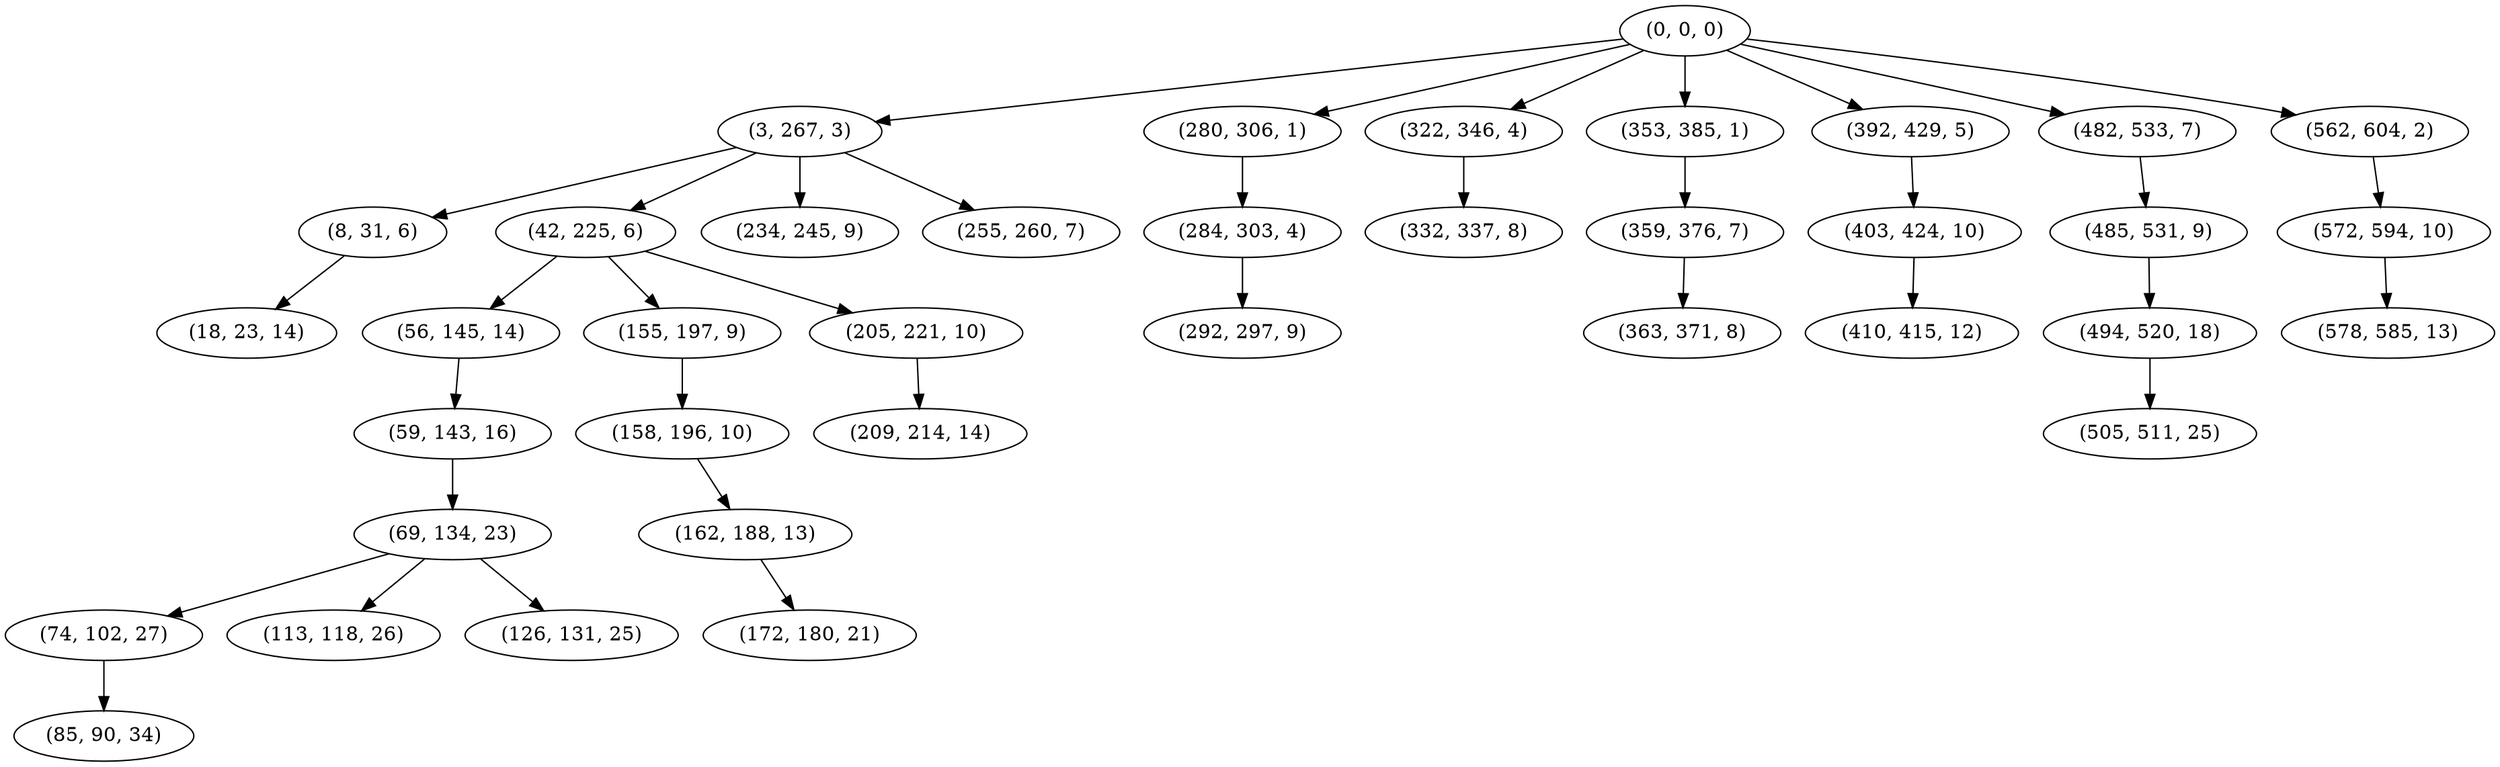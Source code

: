 digraph tree {
    "(0, 0, 0)";
    "(3, 267, 3)";
    "(8, 31, 6)";
    "(18, 23, 14)";
    "(42, 225, 6)";
    "(56, 145, 14)";
    "(59, 143, 16)";
    "(69, 134, 23)";
    "(74, 102, 27)";
    "(85, 90, 34)";
    "(113, 118, 26)";
    "(126, 131, 25)";
    "(155, 197, 9)";
    "(158, 196, 10)";
    "(162, 188, 13)";
    "(172, 180, 21)";
    "(205, 221, 10)";
    "(209, 214, 14)";
    "(234, 245, 9)";
    "(255, 260, 7)";
    "(280, 306, 1)";
    "(284, 303, 4)";
    "(292, 297, 9)";
    "(322, 346, 4)";
    "(332, 337, 8)";
    "(353, 385, 1)";
    "(359, 376, 7)";
    "(363, 371, 8)";
    "(392, 429, 5)";
    "(403, 424, 10)";
    "(410, 415, 12)";
    "(482, 533, 7)";
    "(485, 531, 9)";
    "(494, 520, 18)";
    "(505, 511, 25)";
    "(562, 604, 2)";
    "(572, 594, 10)";
    "(578, 585, 13)";
    "(0, 0, 0)" -> "(3, 267, 3)";
    "(0, 0, 0)" -> "(280, 306, 1)";
    "(0, 0, 0)" -> "(322, 346, 4)";
    "(0, 0, 0)" -> "(353, 385, 1)";
    "(0, 0, 0)" -> "(392, 429, 5)";
    "(0, 0, 0)" -> "(482, 533, 7)";
    "(0, 0, 0)" -> "(562, 604, 2)";
    "(3, 267, 3)" -> "(8, 31, 6)";
    "(3, 267, 3)" -> "(42, 225, 6)";
    "(3, 267, 3)" -> "(234, 245, 9)";
    "(3, 267, 3)" -> "(255, 260, 7)";
    "(8, 31, 6)" -> "(18, 23, 14)";
    "(42, 225, 6)" -> "(56, 145, 14)";
    "(42, 225, 6)" -> "(155, 197, 9)";
    "(42, 225, 6)" -> "(205, 221, 10)";
    "(56, 145, 14)" -> "(59, 143, 16)";
    "(59, 143, 16)" -> "(69, 134, 23)";
    "(69, 134, 23)" -> "(74, 102, 27)";
    "(69, 134, 23)" -> "(113, 118, 26)";
    "(69, 134, 23)" -> "(126, 131, 25)";
    "(74, 102, 27)" -> "(85, 90, 34)";
    "(155, 197, 9)" -> "(158, 196, 10)";
    "(158, 196, 10)" -> "(162, 188, 13)";
    "(162, 188, 13)" -> "(172, 180, 21)";
    "(205, 221, 10)" -> "(209, 214, 14)";
    "(280, 306, 1)" -> "(284, 303, 4)";
    "(284, 303, 4)" -> "(292, 297, 9)";
    "(322, 346, 4)" -> "(332, 337, 8)";
    "(353, 385, 1)" -> "(359, 376, 7)";
    "(359, 376, 7)" -> "(363, 371, 8)";
    "(392, 429, 5)" -> "(403, 424, 10)";
    "(403, 424, 10)" -> "(410, 415, 12)";
    "(482, 533, 7)" -> "(485, 531, 9)";
    "(485, 531, 9)" -> "(494, 520, 18)";
    "(494, 520, 18)" -> "(505, 511, 25)";
    "(562, 604, 2)" -> "(572, 594, 10)";
    "(572, 594, 10)" -> "(578, 585, 13)";
}
